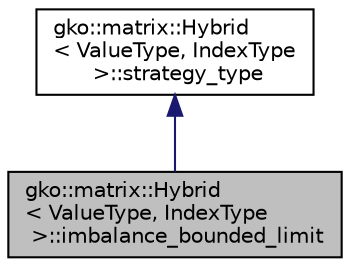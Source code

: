 digraph "gko::matrix::Hybrid&lt; ValueType, IndexType &gt;::imbalance_bounded_limit"
{
 // INTERACTIVE_SVG=YES
  edge [fontname="Helvetica",fontsize="10",labelfontname="Helvetica",labelfontsize="10"];
  node [fontname="Helvetica",fontsize="10",shape=record];
  Node1 [label="gko::matrix::Hybrid\l\< ValueType, IndexType\l \>::imbalance_bounded_limit",height=0.2,width=0.4,color="black", fillcolor="grey75", style="filled", fontcolor="black"];
  Node2 -> Node1 [dir="back",color="midnightblue",fontsize="10",style="solid",fontname="Helvetica"];
  Node2 [label="gko::matrix::Hybrid\l\< ValueType, IndexType\l \>::strategy_type",height=0.2,width=0.4,color="black", fillcolor="white", style="filled",URL="$classgko_1_1matrix_1_1Hybrid_1_1strategy__type.html",tooltip="strategy_type is to decide how to set the hybrid config. "];
}

